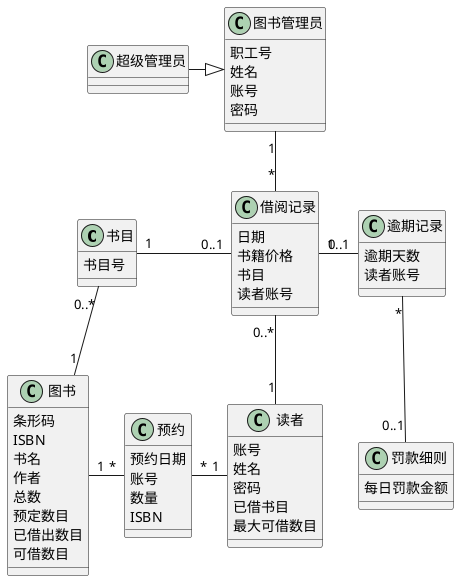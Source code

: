 @startuml
class 书目{
     书目号
}
class 图书{
    条形码
    ISBN
    书名
    作者
    总数
    预定数目
    已借出数目
    可借数目
}
class 预约{
    预约日期
    账号
    数量
    ISBN
}
class 读者{
    账号
    姓名
    密码
    已借书目
    最大可借数目
}
class 借阅记录{
    日期
    书籍价格
    书目
    读者账号
}
class 逾期记录{
    逾期天数
    读者账号
}
class 罚款细则{
   每日罚款金额
}
class 图书管理员{
    职工号
    姓名
    账号
    密码
}
class 超级管理员{
}

书目 "0..*" - "1" 图书
图书 "1"--right--"*"预约
预约 "*"-right-"1"读者
读者 "1"-up-"0..*"借阅记录
借阅记录 "0..1"-left-"1"书目
借阅记录 "1"-"0..1"逾期记录
借阅记录"*"-up-"1"图书管理员
逾期记录"*"--"0..1"罚款细则
图书管理员<|-left-超级管理员
@enduml
